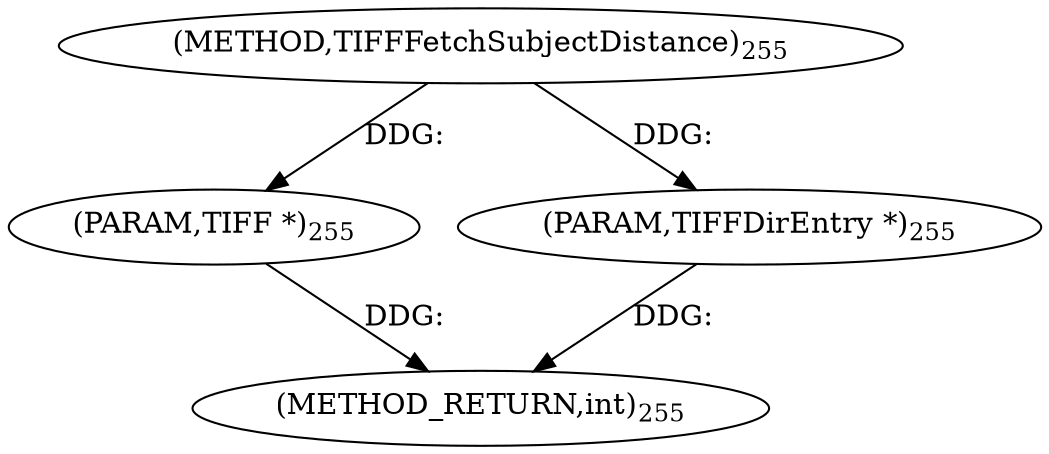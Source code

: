digraph "TIFFFetchSubjectDistance" {  
"78267" [label = <(METHOD,TIFFFetchSubjectDistance)<SUB>255</SUB>> ]
"78270" [label = <(METHOD_RETURN,int)<SUB>255</SUB>> ]
"78268" [label = <(PARAM,TIFF *)<SUB>255</SUB>> ]
"78269" [label = <(PARAM,TIFFDirEntry *)<SUB>255</SUB>> ]
  "78268" -> "78270"  [ label = "DDG: "] 
  "78269" -> "78270"  [ label = "DDG: "] 
  "78267" -> "78268"  [ label = "DDG: "] 
  "78267" -> "78269"  [ label = "DDG: "] 
}
